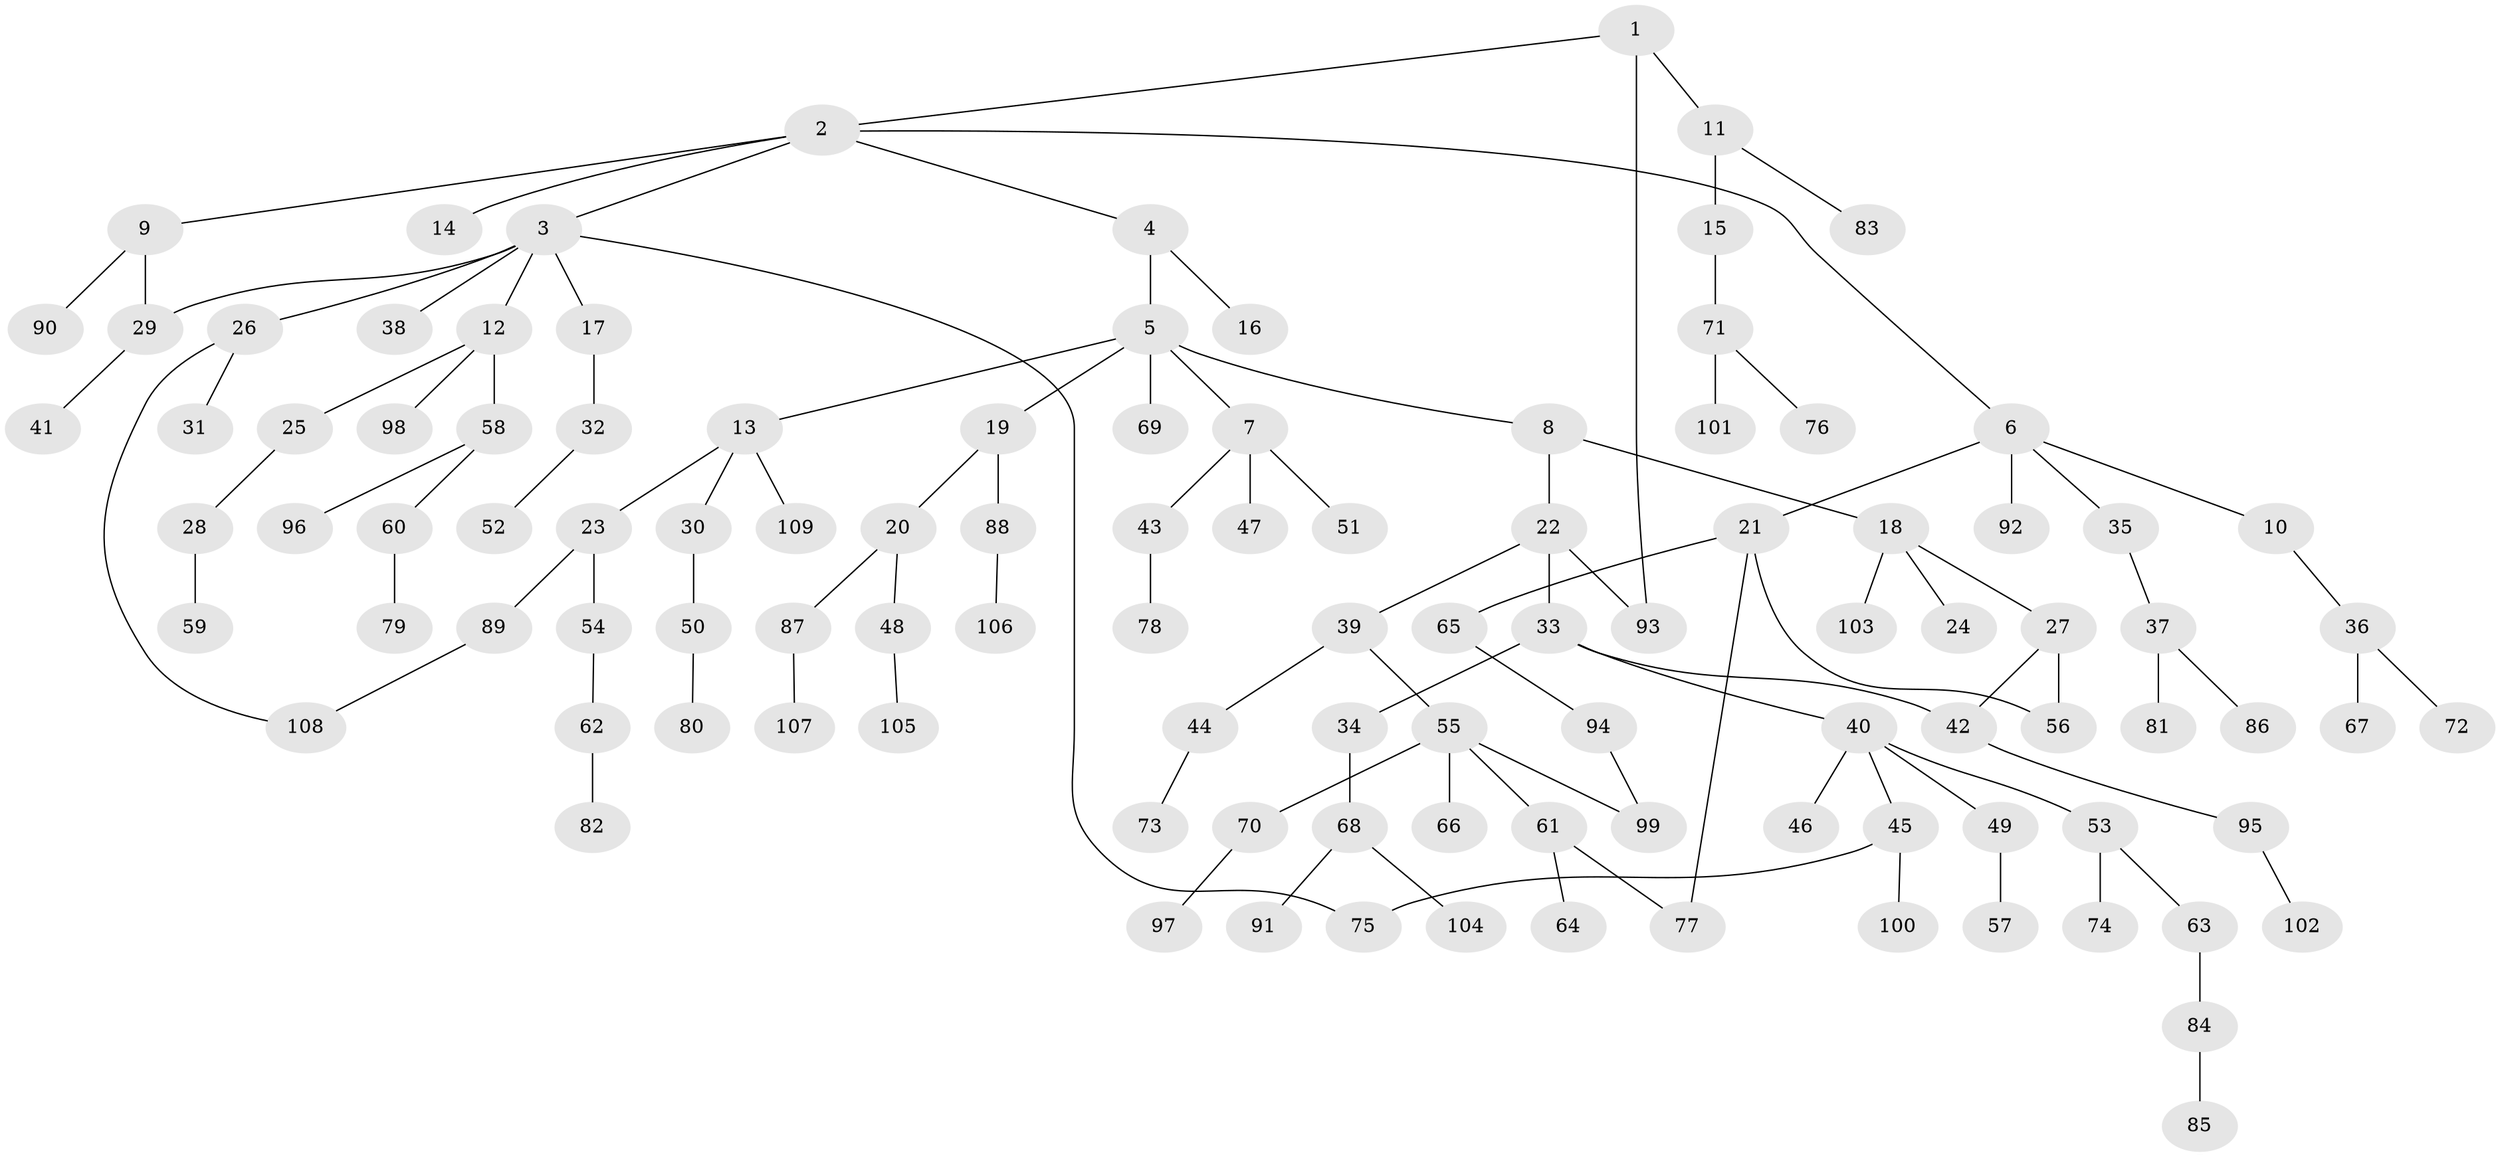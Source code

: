 // coarse degree distribution, {5: 0.10714285714285714, 2: 0.32142857142857145, 4: 0.07142857142857142, 3: 0.14285714285714285, 1: 0.35714285714285715}
// Generated by graph-tools (version 1.1) at 2025/48/03/04/25 22:48:49]
// undirected, 109 vertices, 116 edges
graph export_dot {
  node [color=gray90,style=filled];
  1;
  2;
  3;
  4;
  5;
  6;
  7;
  8;
  9;
  10;
  11;
  12;
  13;
  14;
  15;
  16;
  17;
  18;
  19;
  20;
  21;
  22;
  23;
  24;
  25;
  26;
  27;
  28;
  29;
  30;
  31;
  32;
  33;
  34;
  35;
  36;
  37;
  38;
  39;
  40;
  41;
  42;
  43;
  44;
  45;
  46;
  47;
  48;
  49;
  50;
  51;
  52;
  53;
  54;
  55;
  56;
  57;
  58;
  59;
  60;
  61;
  62;
  63;
  64;
  65;
  66;
  67;
  68;
  69;
  70;
  71;
  72;
  73;
  74;
  75;
  76;
  77;
  78;
  79;
  80;
  81;
  82;
  83;
  84;
  85;
  86;
  87;
  88;
  89;
  90;
  91;
  92;
  93;
  94;
  95;
  96;
  97;
  98;
  99;
  100;
  101;
  102;
  103;
  104;
  105;
  106;
  107;
  108;
  109;
  1 -- 2;
  1 -- 11;
  1 -- 93;
  2 -- 3;
  2 -- 4;
  2 -- 6;
  2 -- 9;
  2 -- 14;
  3 -- 12;
  3 -- 17;
  3 -- 26;
  3 -- 38;
  3 -- 75;
  3 -- 29;
  4 -- 5;
  4 -- 16;
  5 -- 7;
  5 -- 8;
  5 -- 13;
  5 -- 19;
  5 -- 69;
  6 -- 10;
  6 -- 21;
  6 -- 35;
  6 -- 92;
  7 -- 43;
  7 -- 47;
  7 -- 51;
  8 -- 18;
  8 -- 22;
  9 -- 29;
  9 -- 90;
  10 -- 36;
  11 -- 15;
  11 -- 83;
  12 -- 25;
  12 -- 58;
  12 -- 98;
  13 -- 23;
  13 -- 30;
  13 -- 109;
  15 -- 71;
  17 -- 32;
  18 -- 24;
  18 -- 27;
  18 -- 103;
  19 -- 20;
  19 -- 88;
  20 -- 48;
  20 -- 87;
  21 -- 65;
  21 -- 77;
  21 -- 56;
  22 -- 33;
  22 -- 39;
  22 -- 93;
  23 -- 54;
  23 -- 89;
  25 -- 28;
  26 -- 31;
  26 -- 108;
  27 -- 42;
  27 -- 56;
  28 -- 59;
  29 -- 41;
  30 -- 50;
  32 -- 52;
  33 -- 34;
  33 -- 40;
  33 -- 42;
  34 -- 68;
  35 -- 37;
  36 -- 67;
  36 -- 72;
  37 -- 81;
  37 -- 86;
  39 -- 44;
  39 -- 55;
  40 -- 45;
  40 -- 46;
  40 -- 49;
  40 -- 53;
  42 -- 95;
  43 -- 78;
  44 -- 73;
  45 -- 100;
  45 -- 75;
  48 -- 105;
  49 -- 57;
  50 -- 80;
  53 -- 63;
  53 -- 74;
  54 -- 62;
  55 -- 61;
  55 -- 66;
  55 -- 70;
  55 -- 99;
  58 -- 60;
  58 -- 96;
  60 -- 79;
  61 -- 64;
  61 -- 77;
  62 -- 82;
  63 -- 84;
  65 -- 94;
  68 -- 91;
  68 -- 104;
  70 -- 97;
  71 -- 76;
  71 -- 101;
  84 -- 85;
  87 -- 107;
  88 -- 106;
  89 -- 108;
  94 -- 99;
  95 -- 102;
}
